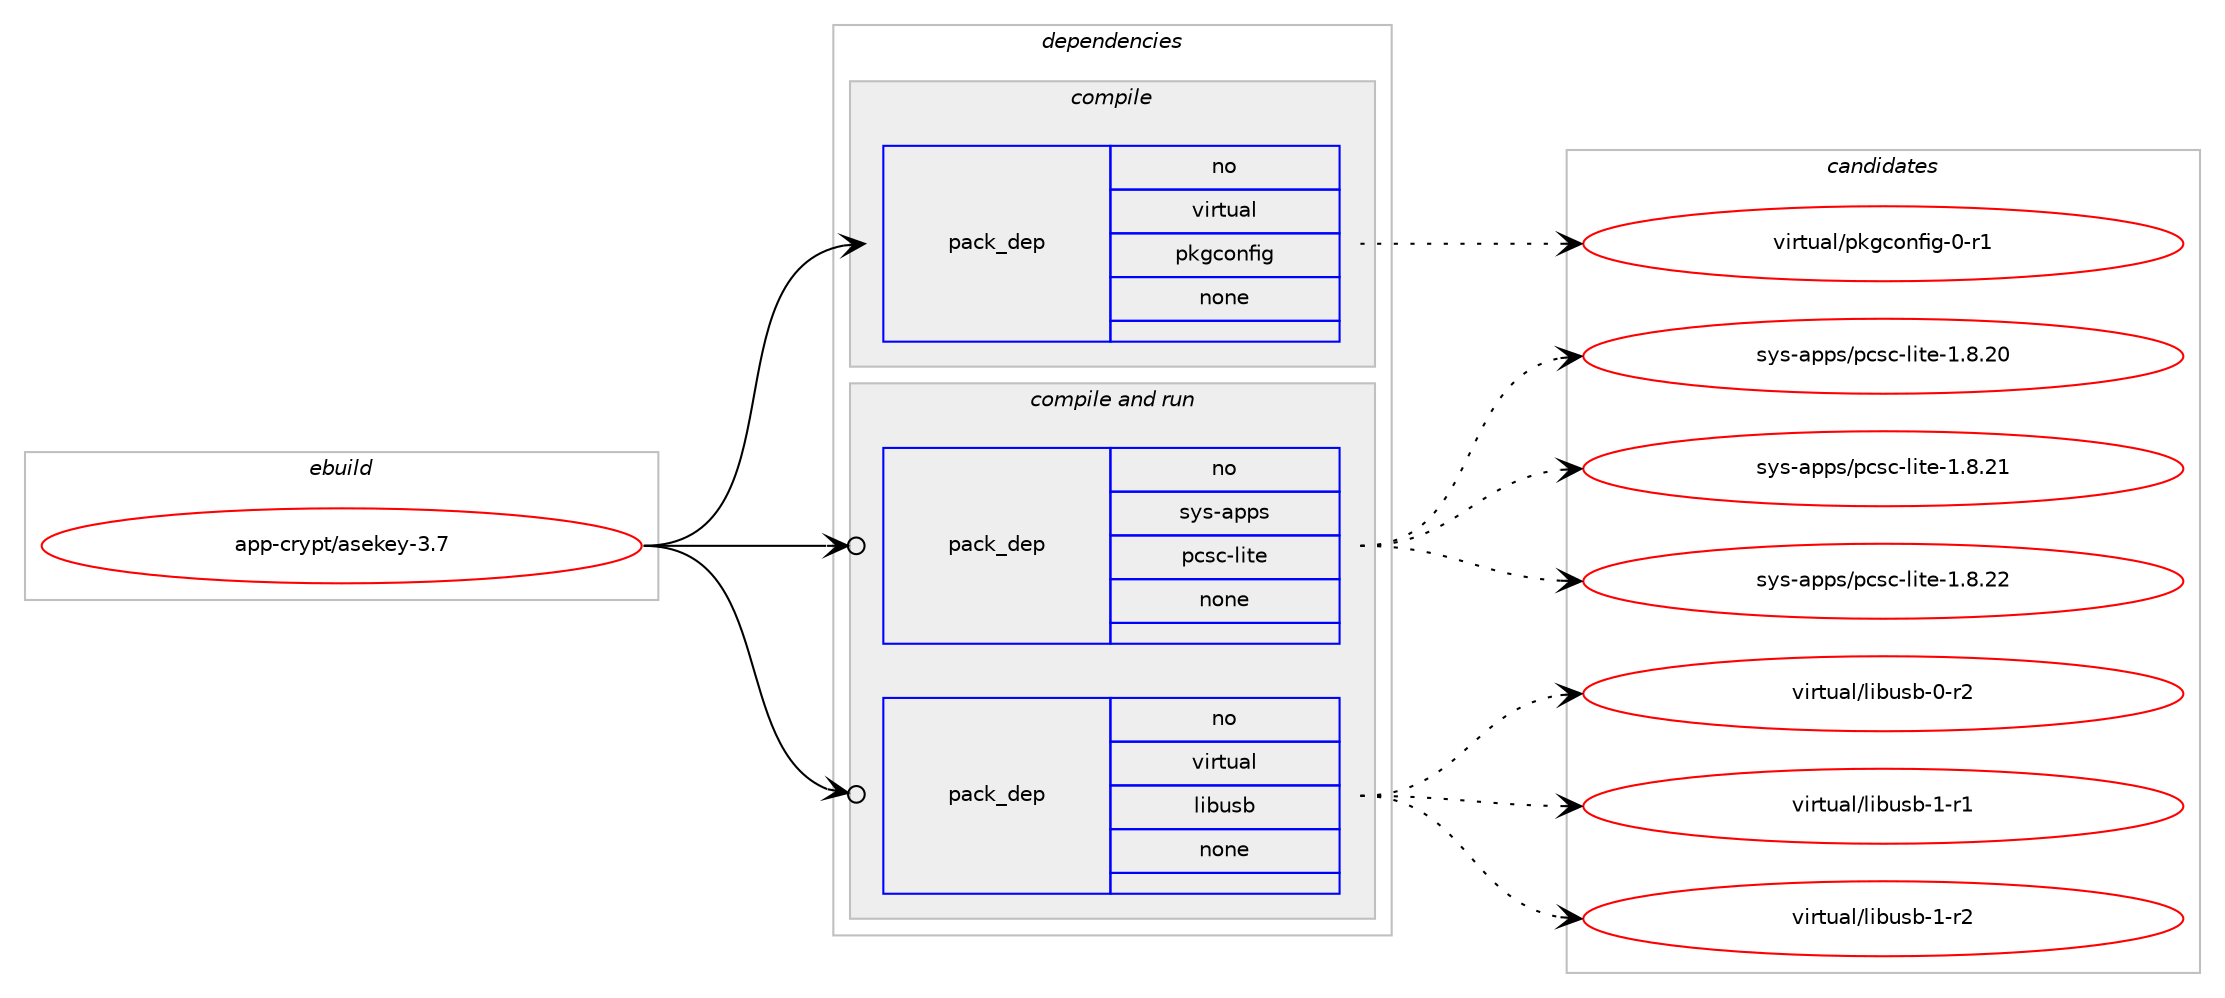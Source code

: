 digraph prolog {

# *************
# Graph options
# *************

newrank=true;
concentrate=true;
compound=true;
graph [rankdir=LR,fontname=Helvetica,fontsize=10,ranksep=1.5];#, ranksep=2.5, nodesep=0.2];
edge  [arrowhead=vee];
node  [fontname=Helvetica,fontsize=10];

# **********
# The ebuild
# **********

subgraph cluster_leftcol {
color=gray;
rank=same;
label=<<i>ebuild</i>>;
id [label="app-crypt/asekey-3.7", color=red, width=4, href="../app-crypt/asekey-3.7.svg"];
}

# ****************
# The dependencies
# ****************

subgraph cluster_midcol {
color=gray;
label=<<i>dependencies</i>>;
subgraph cluster_compile {
fillcolor="#eeeeee";
style=filled;
label=<<i>compile</i>>;
subgraph pack8663 {
dependency12115 [label=<<TABLE BORDER="0" CELLBORDER="1" CELLSPACING="0" CELLPADDING="4" WIDTH="220"><TR><TD ROWSPAN="6" CELLPADDING="30">pack_dep</TD></TR><TR><TD WIDTH="110">no</TD></TR><TR><TD>virtual</TD></TR><TR><TD>pkgconfig</TD></TR><TR><TD>none</TD></TR><TR><TD></TD></TR></TABLE>>, shape=none, color=blue];
}
id:e -> dependency12115:w [weight=20,style="solid",arrowhead="vee"];
}
subgraph cluster_compileandrun {
fillcolor="#eeeeee";
style=filled;
label=<<i>compile and run</i>>;
subgraph pack8664 {
dependency12116 [label=<<TABLE BORDER="0" CELLBORDER="1" CELLSPACING="0" CELLPADDING="4" WIDTH="220"><TR><TD ROWSPAN="6" CELLPADDING="30">pack_dep</TD></TR><TR><TD WIDTH="110">no</TD></TR><TR><TD>sys-apps</TD></TR><TR><TD>pcsc-lite</TD></TR><TR><TD>none</TD></TR><TR><TD></TD></TR></TABLE>>, shape=none, color=blue];
}
id:e -> dependency12116:w [weight=20,style="solid",arrowhead="odotvee"];
subgraph pack8665 {
dependency12117 [label=<<TABLE BORDER="0" CELLBORDER="1" CELLSPACING="0" CELLPADDING="4" WIDTH="220"><TR><TD ROWSPAN="6" CELLPADDING="30">pack_dep</TD></TR><TR><TD WIDTH="110">no</TD></TR><TR><TD>virtual</TD></TR><TR><TD>libusb</TD></TR><TR><TD>none</TD></TR><TR><TD></TD></TR></TABLE>>, shape=none, color=blue];
}
id:e -> dependency12117:w [weight=20,style="solid",arrowhead="odotvee"];
}
subgraph cluster_run {
fillcolor="#eeeeee";
style=filled;
label=<<i>run</i>>;
}
}

# **************
# The candidates
# **************

subgraph cluster_choices {
rank=same;
color=gray;
label=<<i>candidates</i>>;

subgraph choice8663 {
color=black;
nodesep=1;
choice11810511411611797108471121071039911111010210510345484511449 [label="virtual/pkgconfig-0-r1", color=red, width=4,href="../virtual/pkgconfig-0-r1.svg"];
dependency12115:e -> choice11810511411611797108471121071039911111010210510345484511449:w [style=dotted,weight="100"];
}
subgraph choice8664 {
color=black;
nodesep=1;
choice11512111545971121121154711299115994510810511610145494656465048 [label="sys-apps/pcsc-lite-1.8.20", color=red, width=4,href="../sys-apps/pcsc-lite-1.8.20.svg"];
choice11512111545971121121154711299115994510810511610145494656465049 [label="sys-apps/pcsc-lite-1.8.21", color=red, width=4,href="../sys-apps/pcsc-lite-1.8.21.svg"];
choice11512111545971121121154711299115994510810511610145494656465050 [label="sys-apps/pcsc-lite-1.8.22", color=red, width=4,href="../sys-apps/pcsc-lite-1.8.22.svg"];
dependency12116:e -> choice11512111545971121121154711299115994510810511610145494656465048:w [style=dotted,weight="100"];
dependency12116:e -> choice11512111545971121121154711299115994510810511610145494656465049:w [style=dotted,weight="100"];
dependency12116:e -> choice11512111545971121121154711299115994510810511610145494656465050:w [style=dotted,weight="100"];
}
subgraph choice8665 {
color=black;
nodesep=1;
choice1181051141161179710847108105981171159845484511450 [label="virtual/libusb-0-r2", color=red, width=4,href="../virtual/libusb-0-r2.svg"];
choice1181051141161179710847108105981171159845494511449 [label="virtual/libusb-1-r1", color=red, width=4,href="../virtual/libusb-1-r1.svg"];
choice1181051141161179710847108105981171159845494511450 [label="virtual/libusb-1-r2", color=red, width=4,href="../virtual/libusb-1-r2.svg"];
dependency12117:e -> choice1181051141161179710847108105981171159845484511450:w [style=dotted,weight="100"];
dependency12117:e -> choice1181051141161179710847108105981171159845494511449:w [style=dotted,weight="100"];
dependency12117:e -> choice1181051141161179710847108105981171159845494511450:w [style=dotted,weight="100"];
}
}

}
